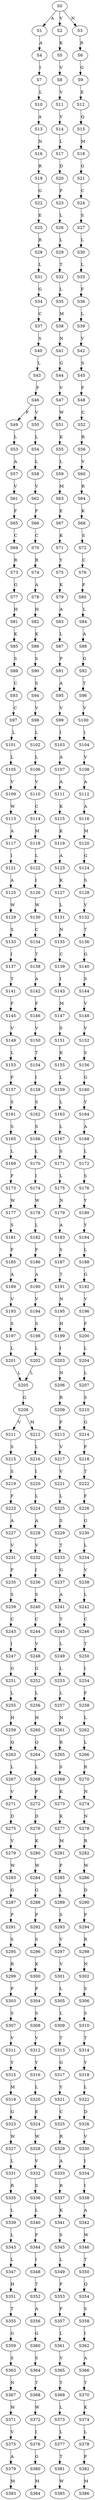 strict digraph  {
	S0 -> S1 [ label = A ];
	S0 -> S2 [ label = V ];
	S0 -> S3 [ label = N ];
	S1 -> S4 [ label = A ];
	S2 -> S5 [ label = K ];
	S3 -> S6 [ label = R ];
	S4 -> S7 [ label = I ];
	S5 -> S8 [ label = V ];
	S6 -> S9 [ label = G ];
	S7 -> S10 [ label = L ];
	S8 -> S11 [ label = V ];
	S9 -> S12 [ label = E ];
	S10 -> S13 [ label = A ];
	S11 -> S14 [ label = V ];
	S12 -> S15 [ label = Q ];
	S13 -> S16 [ label = N ];
	S14 -> S17 [ label = L ];
	S15 -> S18 [ label = M ];
	S16 -> S19 [ label = R ];
	S17 -> S20 [ label = D ];
	S18 -> S21 [ label = G ];
	S19 -> S22 [ label = G ];
	S20 -> S23 [ label = P ];
	S21 -> S24 [ label = C ];
	S22 -> S25 [ label = E ];
	S23 -> S26 [ label = L ];
	S24 -> S27 [ label = S ];
	S25 -> S28 [ label = R ];
	S26 -> S29 [ label = L ];
	S27 -> S30 [ label = L ];
	S28 -> S31 [ label = L ];
	S29 -> S32 [ label = T ];
	S30 -> S33 [ label = L ];
	S31 -> S34 [ label = G ];
	S32 -> S35 [ label = L ];
	S33 -> S36 [ label = F ];
	S34 -> S37 [ label = C ];
	S35 -> S38 [ label = M ];
	S36 -> S39 [ label = L ];
	S37 -> S40 [ label = S ];
	S38 -> S41 [ label = N ];
	S39 -> S42 [ label = V ];
	S40 -> S43 [ label = L ];
	S41 -> S44 [ label = G ];
	S42 -> S45 [ label = S ];
	S43 -> S46 [ label = F ];
	S44 -> S47 [ label = V ];
	S45 -> S48 [ label = F ];
	S46 -> S49 [ label = F ];
	S46 -> S50 [ label = V ];
	S47 -> S51 [ label = W ];
	S48 -> S52 [ label = C ];
	S49 -> S53 [ label = L ];
	S50 -> S54 [ label = L ];
	S51 -> S55 [ label = K ];
	S52 -> S56 [ label = R ];
	S53 -> S57 [ label = A ];
	S54 -> S58 [ label = L ];
	S55 -> S59 [ label = L ];
	S56 -> S60 [ label = V ];
	S57 -> S61 [ label = V ];
	S58 -> S62 [ label = V ];
	S59 -> S63 [ label = M ];
	S60 -> S64 [ label = R ];
	S61 -> S65 [ label = F ];
	S62 -> S66 [ label = F ];
	S63 -> S67 [ label = E ];
	S64 -> S68 [ label = K ];
	S65 -> S69 [ label = C ];
	S66 -> S70 [ label = C ];
	S67 -> S71 [ label = K ];
	S68 -> S72 [ label = S ];
	S69 -> S73 [ label = R ];
	S70 -> S74 [ label = R ];
	S71 -> S75 [ label = Y ];
	S72 -> S76 [ label = C ];
	S73 -> S77 [ label = G ];
	S74 -> S78 [ label = A ];
	S75 -> S79 [ label = K ];
	S76 -> S80 [ label = F ];
	S77 -> S81 [ label = H ];
	S78 -> S82 [ label = H ];
	S79 -> S83 [ label = A ];
	S80 -> S84 [ label = L ];
	S81 -> S85 [ label = K ];
	S82 -> S86 [ label = K ];
	S83 -> S87 [ label = L ];
	S84 -> S88 [ label = A ];
	S85 -> S89 [ label = S ];
	S86 -> S90 [ label = S ];
	S87 -> S91 [ label = P ];
	S88 -> S92 [ label = G ];
	S89 -> S93 [ label = C ];
	S90 -> S94 [ label = S ];
	S91 -> S95 [ label = A ];
	S92 -> S96 [ label = T ];
	S93 -> S97 [ label = C ];
	S94 -> S98 [ label = V ];
	S95 -> S99 [ label = V ];
	S96 -> S100 [ label = V ];
	S97 -> S101 [ label = L ];
	S98 -> S102 [ label = L ];
	S99 -> S103 [ label = I ];
	S100 -> S104 [ label = I ];
	S101 -> S105 [ label = L ];
	S102 -> S106 [ label = L ];
	S103 -> S107 [ label = A ];
	S104 -> S108 [ label = V ];
	S105 -> S109 [ label = V ];
	S106 -> S110 [ label = V ];
	S107 -> S111 [ label = A ];
	S108 -> S112 [ label = A ];
	S109 -> S113 [ label = W ];
	S110 -> S114 [ label = C ];
	S111 -> S115 [ label = K ];
	S112 -> S116 [ label = A ];
	S113 -> S117 [ label = A ];
	S114 -> S118 [ label = M ];
	S115 -> S119 [ label = K ];
	S116 -> S120 [ label = M ];
	S117 -> S121 [ label = I ];
	S118 -> S122 [ label = L ];
	S119 -> S123 [ label = A ];
	S120 -> S124 [ label = G ];
	S121 -> S125 [ label = A ];
	S122 -> S126 [ label = I ];
	S123 -> S127 [ label = K ];
	S124 -> S128 [ label = S ];
	S125 -> S129 [ label = W ];
	S126 -> S130 [ label = W ];
	S127 -> S131 [ label = L ];
	S128 -> S132 [ label = V ];
	S129 -> S133 [ label = S ];
	S130 -> S134 [ label = C ];
	S131 -> S135 [ label = N ];
	S132 -> S136 [ label = T ];
	S133 -> S137 [ label = I ];
	S134 -> S138 [ label = T ];
	S135 -> S139 [ label = C ];
	S136 -> S140 [ label = G ];
	S137 -> S141 [ label = T ];
	S138 -> S142 [ label = A ];
	S139 -> S143 [ label = I ];
	S140 -> S144 [ label = S ];
	S141 -> S145 [ label = F ];
	S142 -> S146 [ label = F ];
	S143 -> S147 [ label = M ];
	S144 -> S148 [ label = V ];
	S145 -> S149 [ label = V ];
	S146 -> S150 [ label = V ];
	S147 -> S151 [ label = S ];
	S148 -> S152 [ label = V ];
	S149 -> S153 [ label = L ];
	S150 -> S154 [ label = T ];
	S151 -> S155 [ label = K ];
	S152 -> S156 [ label = S ];
	S153 -> S157 [ label = F ];
	S154 -> S158 [ label = I ];
	S155 -> S159 [ label = L ];
	S156 -> S160 [ label = G ];
	S157 -> S161 [ label = S ];
	S158 -> S162 [ label = S ];
	S159 -> S163 [ label = L ];
	S160 -> S164 [ label = Y ];
	S161 -> S165 [ label = S ];
	S162 -> S166 [ label = S ];
	S163 -> S167 [ label = L ];
	S164 -> S168 [ label = A ];
	S165 -> S169 [ label = L ];
	S166 -> S170 [ label = L ];
	S167 -> S171 [ label = S ];
	S168 -> S172 [ label = L ];
	S169 -> S173 [ label = F ];
	S170 -> S174 [ label = I ];
	S171 -> S175 [ label = L ];
	S172 -> S176 [ label = S ];
	S173 -> S177 [ label = W ];
	S174 -> S178 [ label = W ];
	S175 -> S179 [ label = N ];
	S176 -> S180 [ label = Y ];
	S177 -> S181 [ label = S ];
	S178 -> S182 [ label = L ];
	S179 -> S183 [ label = A ];
	S180 -> S184 [ label = Y ];
	S181 -> S185 [ label = F ];
	S182 -> S186 [ label = F ];
	S183 -> S187 [ label = S ];
	S184 -> S188 [ label = L ];
	S185 -> S189 [ label = A ];
	S186 -> S190 [ label = A ];
	S187 -> S191 [ label = T ];
	S188 -> S192 [ label = G ];
	S189 -> S193 [ label = V ];
	S190 -> S194 [ label = V ];
	S191 -> S195 [ label = N ];
	S192 -> S196 [ label = V ];
	S193 -> S197 [ label = S ];
	S194 -> S198 [ label = S ];
	S195 -> S199 [ label = H ];
	S196 -> S200 [ label = F ];
	S197 -> S201 [ label = L ];
	S198 -> S202 [ label = L ];
	S199 -> S203 [ label = I ];
	S200 -> S204 [ label = L ];
	S201 -> S205 [ label = L ];
	S202 -> S205 [ label = L ];
	S203 -> S206 [ label = N ];
	S204 -> S207 [ label = L ];
	S205 -> S208 [ label = G ];
	S206 -> S209 [ label = R ];
	S207 -> S210 [ label = S ];
	S208 -> S211 [ label = V ];
	S208 -> S212 [ label = M ];
	S209 -> S213 [ label = F ];
	S210 -> S214 [ label = G ];
	S211 -> S215 [ label = S ];
	S212 -> S216 [ label = L ];
	S213 -> S217 [ label = V ];
	S214 -> S218 [ label = F ];
	S215 -> S219 [ label = S ];
	S216 -> S220 [ label = I ];
	S217 -> S221 [ label = V ];
	S218 -> S222 [ label = T ];
	S219 -> S223 [ label = F ];
	S220 -> S224 [ label = L ];
	S221 -> S225 [ label = L ];
	S222 -> S226 [ label = F ];
	S223 -> S227 [ label = A ];
	S224 -> S228 [ label = A ];
	S225 -> S229 [ label = S ];
	S226 -> S230 [ label = G ];
	S227 -> S231 [ label = V ];
	S228 -> S232 [ label = V ];
	S229 -> S233 [ label = T ];
	S230 -> S234 [ label = L ];
	S231 -> S235 [ label = F ];
	S232 -> S236 [ label = I ];
	S233 -> S237 [ label = G ];
	S234 -> S238 [ label = V ];
	S235 -> S239 [ label = S ];
	S236 -> S240 [ label = S ];
	S237 -> S241 [ label = A ];
	S238 -> S242 [ label = L ];
	S239 -> S243 [ label = C ];
	S240 -> S244 [ label = C ];
	S241 -> S245 [ label = T ];
	S242 -> S246 [ label = C ];
	S243 -> S247 [ label = I ];
	S244 -> S248 [ label = V ];
	S245 -> S249 [ label = L ];
	S246 -> S250 [ label = T ];
	S247 -> S251 [ label = G ];
	S248 -> S252 [ label = G ];
	S249 -> S253 [ label = L ];
	S250 -> S254 [ label = I ];
	S251 -> S255 [ label = L ];
	S252 -> S256 [ label = L ];
	S253 -> S257 [ label = L ];
	S254 -> S258 [ label = F ];
	S255 -> S259 [ label = H ];
	S256 -> S260 [ label = H ];
	S257 -> S261 [ label = N ];
	S258 -> S262 [ label = L ];
	S259 -> S263 [ label = Q ];
	S260 -> S264 [ label = Q ];
	S261 -> S265 [ label = R ];
	S262 -> S266 [ label = L ];
	S263 -> S267 [ label = L ];
	S264 -> S268 [ label = L ];
	S265 -> S269 [ label = S ];
	S266 -> S270 [ label = R ];
	S267 -> S271 [ label = V ];
	S268 -> S272 [ label = F ];
	S269 -> S273 [ label = K ];
	S270 -> S274 [ label = N ];
	S271 -> S275 [ label = D ];
	S272 -> S276 [ label = D ];
	S273 -> S277 [ label = K ];
	S274 -> S278 [ label = N ];
	S275 -> S279 [ label = V ];
	S276 -> S280 [ label = K ];
	S277 -> S281 [ label = M ];
	S278 -> S282 [ label = R ];
	S279 -> S283 [ label = W ];
	S280 -> S284 [ label = W ];
	S281 -> S285 [ label = F ];
	S282 -> S286 [ label = W ];
	S283 -> S287 [ label = G ];
	S284 -> S288 [ label = G ];
	S285 -> S289 [ label = L ];
	S286 -> S290 [ label = D ];
	S287 -> S291 [ label = P ];
	S288 -> S292 [ label = P ];
	S289 -> S293 [ label = S ];
	S290 -> S294 [ label = P ];
	S291 -> S295 [ label = S ];
	S292 -> S296 [ label = S ];
	S293 -> S297 [ label = V ];
	S294 -> S298 [ label = R ];
	S295 -> S299 [ label = R ];
	S296 -> S300 [ label = K ];
	S297 -> S301 [ label = V ];
	S298 -> S302 [ label = N ];
	S299 -> S303 [ label = P ];
	S300 -> S304 [ label = P ];
	S301 -> S305 [ label = L ];
	S302 -> S306 [ label = S ];
	S303 -> S307 [ label = S ];
	S304 -> S308 [ label = S ];
	S305 -> S309 [ label = L ];
	S306 -> S310 [ label = S ];
	S307 -> S311 [ label = V ];
	S308 -> S312 [ label = V ];
	S309 -> S313 [ label = T ];
	S310 -> S314 [ label = T ];
	S311 -> S315 [ label = Y ];
	S312 -> S316 [ label = Y ];
	S313 -> S317 [ label = G ];
	S314 -> S318 [ label = Y ];
	S315 -> S319 [ label = M ];
	S316 -> S320 [ label = L ];
	S317 -> S321 [ label = Y ];
	S318 -> S322 [ label = L ];
	S319 -> S323 [ label = G ];
	S320 -> S324 [ label = E ];
	S321 -> S325 [ label = C ];
	S322 -> S326 [ label = D ];
	S323 -> S327 [ label = W ];
	S324 -> S328 [ label = W ];
	S325 -> S329 [ label = R ];
	S326 -> S330 [ label = V ];
	S327 -> S331 [ label = L ];
	S328 -> S332 [ label = V ];
	S329 -> S333 [ label = A ];
	S330 -> S334 [ label = I ];
	S331 -> S335 [ label = R ];
	S332 -> S336 [ label = S ];
	S333 -> S337 [ label = R ];
	S334 -> S338 [ label = I ];
	S335 -> S339 [ label = L ];
	S336 -> S340 [ label = L ];
	S337 -> S341 [ label = K ];
	S338 -> S342 [ label = A ];
	S339 -> S343 [ label = L ];
	S340 -> S344 [ label = F ];
	S341 -> S345 [ label = S ];
	S342 -> S346 [ label = W ];
	S343 -> S347 [ label = L ];
	S344 -> S348 [ label = I ];
	S345 -> S349 [ label = L ];
	S346 -> S350 [ label = T ];
	S347 -> S351 [ label = H ];
	S348 -> S352 [ label = T ];
	S349 -> S353 [ label = F ];
	S350 -> S354 [ label = Q ];
	S351 -> S355 [ label = T ];
	S352 -> S356 [ label = A ];
	S353 -> S357 [ label = F ];
	S354 -> S358 [ label = S ];
	S355 -> S359 [ label = G ];
	S356 -> S360 [ label = G ];
	S357 -> S361 [ label = L ];
	S358 -> S362 [ label = I ];
	S359 -> S363 [ label = S ];
	S360 -> S364 [ label = S ];
	S361 -> S365 [ label = V ];
	S362 -> S366 [ label = A ];
	S363 -> S367 [ label = N ];
	S364 -> S368 [ label = T ];
	S365 -> S369 [ label = T ];
	S366 -> S370 [ label = T ];
	S367 -> S371 [ label = W ];
	S368 -> S372 [ label = W ];
	S369 -> S373 [ label = L ];
	S370 -> S374 [ label = K ];
	S371 -> S375 [ label = V ];
	S372 -> S376 [ label = I ];
	S373 -> S377 [ label = L ];
	S374 -> S378 [ label = L ];
	S375 -> S379 [ label = A ];
	S376 -> S380 [ label = G ];
	S377 -> S381 [ label = T ];
	S378 -> S382 [ label = P ];
	S379 -> S383 [ label = M ];
	S380 -> S384 [ label = M ];
	S381 -> S385 [ label = W ];
	S382 -> S386 [ label = M ];
}
